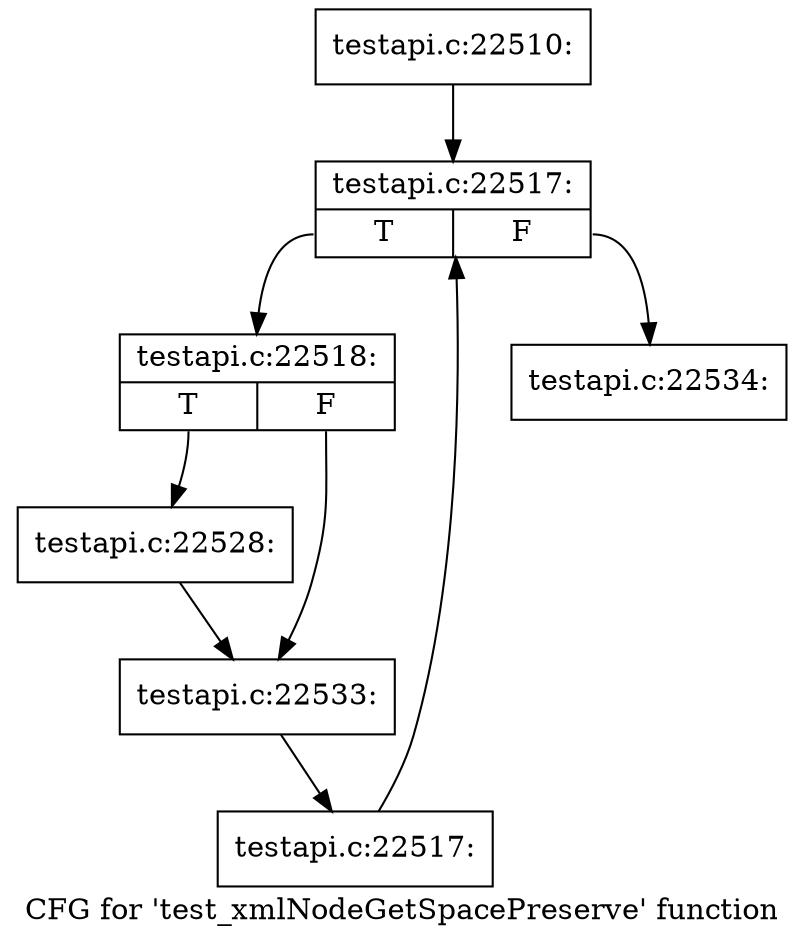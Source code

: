 digraph "CFG for 'test_xmlNodeGetSpacePreserve' function" {
	label="CFG for 'test_xmlNodeGetSpacePreserve' function";

	Node0x4d133c0 [shape=record,label="{testapi.c:22510:}"];
	Node0x4d133c0 -> Node0x4d20400;
	Node0x4d20400 [shape=record,label="{testapi.c:22517:|{<s0>T|<s1>F}}"];
	Node0x4d20400:s0 -> Node0x4d206e0;
	Node0x4d20400:s1 -> Node0x4d20260;
	Node0x4d206e0 [shape=record,label="{testapi.c:22518:|{<s0>T|<s1>F}}"];
	Node0x4d206e0:s0 -> Node0x4d21530;
	Node0x4d206e0:s1 -> Node0x4d21d80;
	Node0x4d21530 [shape=record,label="{testapi.c:22528:}"];
	Node0x4d21530 -> Node0x4d21d80;
	Node0x4d21d80 [shape=record,label="{testapi.c:22533:}"];
	Node0x4d21d80 -> Node0x4d20650;
	Node0x4d20650 [shape=record,label="{testapi.c:22517:}"];
	Node0x4d20650 -> Node0x4d20400;
	Node0x4d20260 [shape=record,label="{testapi.c:22534:}"];
}
